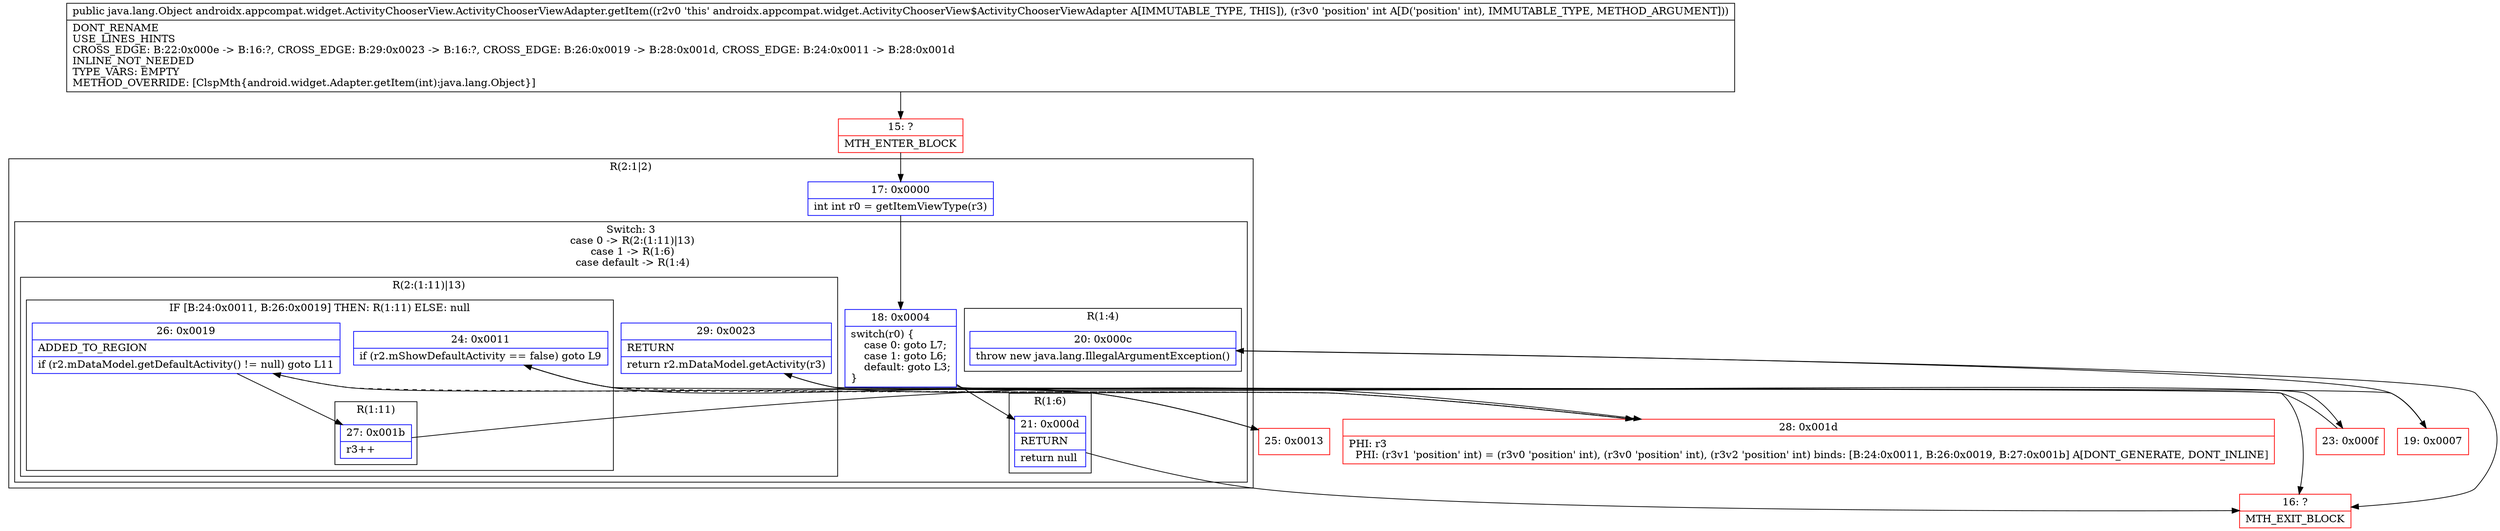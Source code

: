 digraph "CFG forandroidx.appcompat.widget.ActivityChooserView.ActivityChooserViewAdapter.getItem(I)Ljava\/lang\/Object;" {
subgraph cluster_Region_176043022 {
label = "R(2:1|2)";
node [shape=record,color=blue];
Node_17 [shape=record,label="{17\:\ 0x0000|int int r0 = getItemViewType(r3)\l}"];
subgraph cluster_SwitchRegion_236453145 {
label = "Switch: 3
 case 0 -> R(2:(1:11)|13)
 case 1 -> R(1:6)
 case default -> R(1:4)";
node [shape=record,color=blue];
Node_18 [shape=record,label="{18\:\ 0x0004|switch(r0) \{\l    case 0: goto L7;\l    case 1: goto L6;\l    default: goto L3;\l\}\l}"];
subgraph cluster_Region_30287387 {
label = "R(2:(1:11)|13)";
node [shape=record,color=blue];
subgraph cluster_IfRegion_2087002063 {
label = "IF [B:24:0x0011, B:26:0x0019] THEN: R(1:11) ELSE: null";
node [shape=record,color=blue];
Node_24 [shape=record,label="{24\:\ 0x0011|if (r2.mShowDefaultActivity == false) goto L9\l}"];
Node_26 [shape=record,label="{26\:\ 0x0019|ADDED_TO_REGION\l|if (r2.mDataModel.getDefaultActivity() != null) goto L11\l}"];
subgraph cluster_Region_622386533 {
label = "R(1:11)";
node [shape=record,color=blue];
Node_27 [shape=record,label="{27\:\ 0x001b|r3++\l}"];
}
}
Node_29 [shape=record,label="{29\:\ 0x0023|RETURN\l|return r2.mDataModel.getActivity(r3)\l}"];
}
subgraph cluster_Region_78434426 {
label = "R(1:6)";
node [shape=record,color=blue];
Node_21 [shape=record,label="{21\:\ 0x000d|RETURN\l|return null\l}"];
}
subgraph cluster_Region_1948434442 {
label = "R(1:4)";
node [shape=record,color=blue];
Node_20 [shape=record,label="{20\:\ 0x000c|throw new java.lang.IllegalArgumentException()\l}"];
}
}
}
Node_15 [shape=record,color=red,label="{15\:\ ?|MTH_ENTER_BLOCK\l}"];
Node_19 [shape=record,color=red,label="{19\:\ 0x0007}"];
Node_16 [shape=record,color=red,label="{16\:\ ?|MTH_EXIT_BLOCK\l}"];
Node_23 [shape=record,color=red,label="{23\:\ 0x000f}"];
Node_25 [shape=record,color=red,label="{25\:\ 0x0013}"];
Node_28 [shape=record,color=red,label="{28\:\ 0x001d|PHI: r3 \l  PHI: (r3v1 'position' int) = (r3v0 'position' int), (r3v0 'position' int), (r3v2 'position' int) binds: [B:24:0x0011, B:26:0x0019, B:27:0x001b] A[DONT_GENERATE, DONT_INLINE]\l}"];
MethodNode[shape=record,label="{public java.lang.Object androidx.appcompat.widget.ActivityChooserView.ActivityChooserViewAdapter.getItem((r2v0 'this' androidx.appcompat.widget.ActivityChooserView$ActivityChooserViewAdapter A[IMMUTABLE_TYPE, THIS]), (r3v0 'position' int A[D('position' int), IMMUTABLE_TYPE, METHOD_ARGUMENT]))  | DONT_RENAME\lUSE_LINES_HINTS\lCROSS_EDGE: B:22:0x000e \-\> B:16:?, CROSS_EDGE: B:29:0x0023 \-\> B:16:?, CROSS_EDGE: B:26:0x0019 \-\> B:28:0x001d, CROSS_EDGE: B:24:0x0011 \-\> B:28:0x001d\lINLINE_NOT_NEEDED\lTYPE_VARS: EMPTY\lMETHOD_OVERRIDE: [ClspMth\{android.widget.Adapter.getItem(int):java.lang.Object\}]\l}"];
MethodNode -> Node_15;Node_17 -> Node_18;
Node_18 -> Node_19;
Node_18 -> Node_21;
Node_18 -> Node_23;
Node_24 -> Node_25;
Node_24 -> Node_28[style=dashed];
Node_26 -> Node_27;
Node_26 -> Node_28[style=dashed];
Node_27 -> Node_28;
Node_29 -> Node_16;
Node_21 -> Node_16;
Node_20 -> Node_16;
Node_15 -> Node_17;
Node_19 -> Node_20;
Node_23 -> Node_24;
Node_25 -> Node_26;
Node_28 -> Node_29;
}

